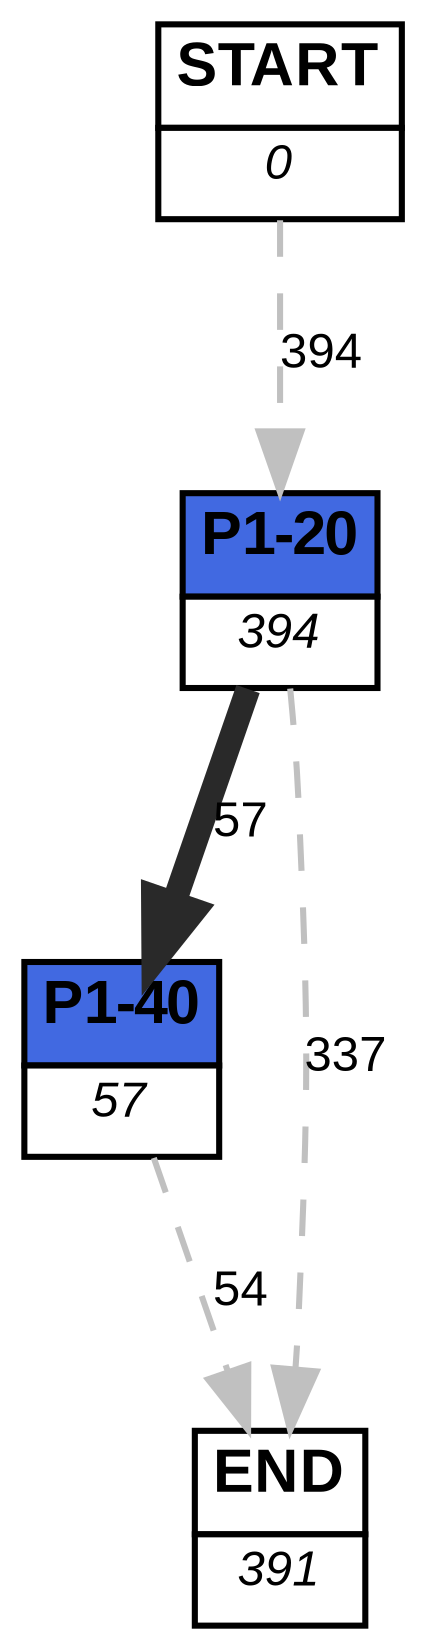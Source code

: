 digraph graphname {
	dpi = 150
	size="16,11!";
	margin = 0;
"P1-20" [shape=plain, label=<<table border="0" cellborder="1" cellspacing="0"><tr><td bgcolor="royalblue"><FONT face="Arial" POINT-SIZE="10"><b>P1-20</b></FONT></td></tr><tr><td bgcolor="white"><FONT face="Arial" POINT-SIZE="8"><i>394</i></FONT></td></tr></table>>]
"P1-40" [shape=plain, label=<<table border="0" cellborder="1" cellspacing="0"><tr><td bgcolor="royalblue"><FONT face="Arial" POINT-SIZE="10"><b>P1-40</b></FONT></td></tr><tr><td bgcolor="white"><FONT face="Arial" POINT-SIZE="8"><i>57</i></FONT></td></tr></table>>]
"START" [shape=plain, label=<<table border="0" cellborder="1" cellspacing="0"><tr><td bgcolor="white"><FONT face="Arial" POINT-SIZE="10"><b>START</b></FONT></td></tr><tr><td bgcolor="white"><FONT face="Arial" POINT-SIZE="8"><i>0</i></FONT></td></tr></table>>]
"END" [shape=plain, label=<<table border="0" cellborder="1" cellspacing="0"><tr><td bgcolor="white"><FONT face="Arial" POINT-SIZE="10"><b>END</b></FONT></td></tr><tr><td bgcolor="white"><FONT face="Arial" POINT-SIZE="8"><i>391</i></FONT></td></tr></table>>]
"P1-20" -> "P1-40" [ color=grey16 penwidth = "4.04305126783455"label ="57" labelfloat=false fontname="Arial" fontsize=8]
"P1-20" -> "END" [ style = dashed color=grey label ="337" labelfloat=false fontname="Arial" fontsize=8]
"P1-40" -> "END" [ style = dashed color=grey label ="54" labelfloat=false fontname="Arial" fontsize=8]
"START" -> "P1-20" [ style = dashed color=grey label ="394" labelfloat=false fontname="Arial" fontsize=8]
}